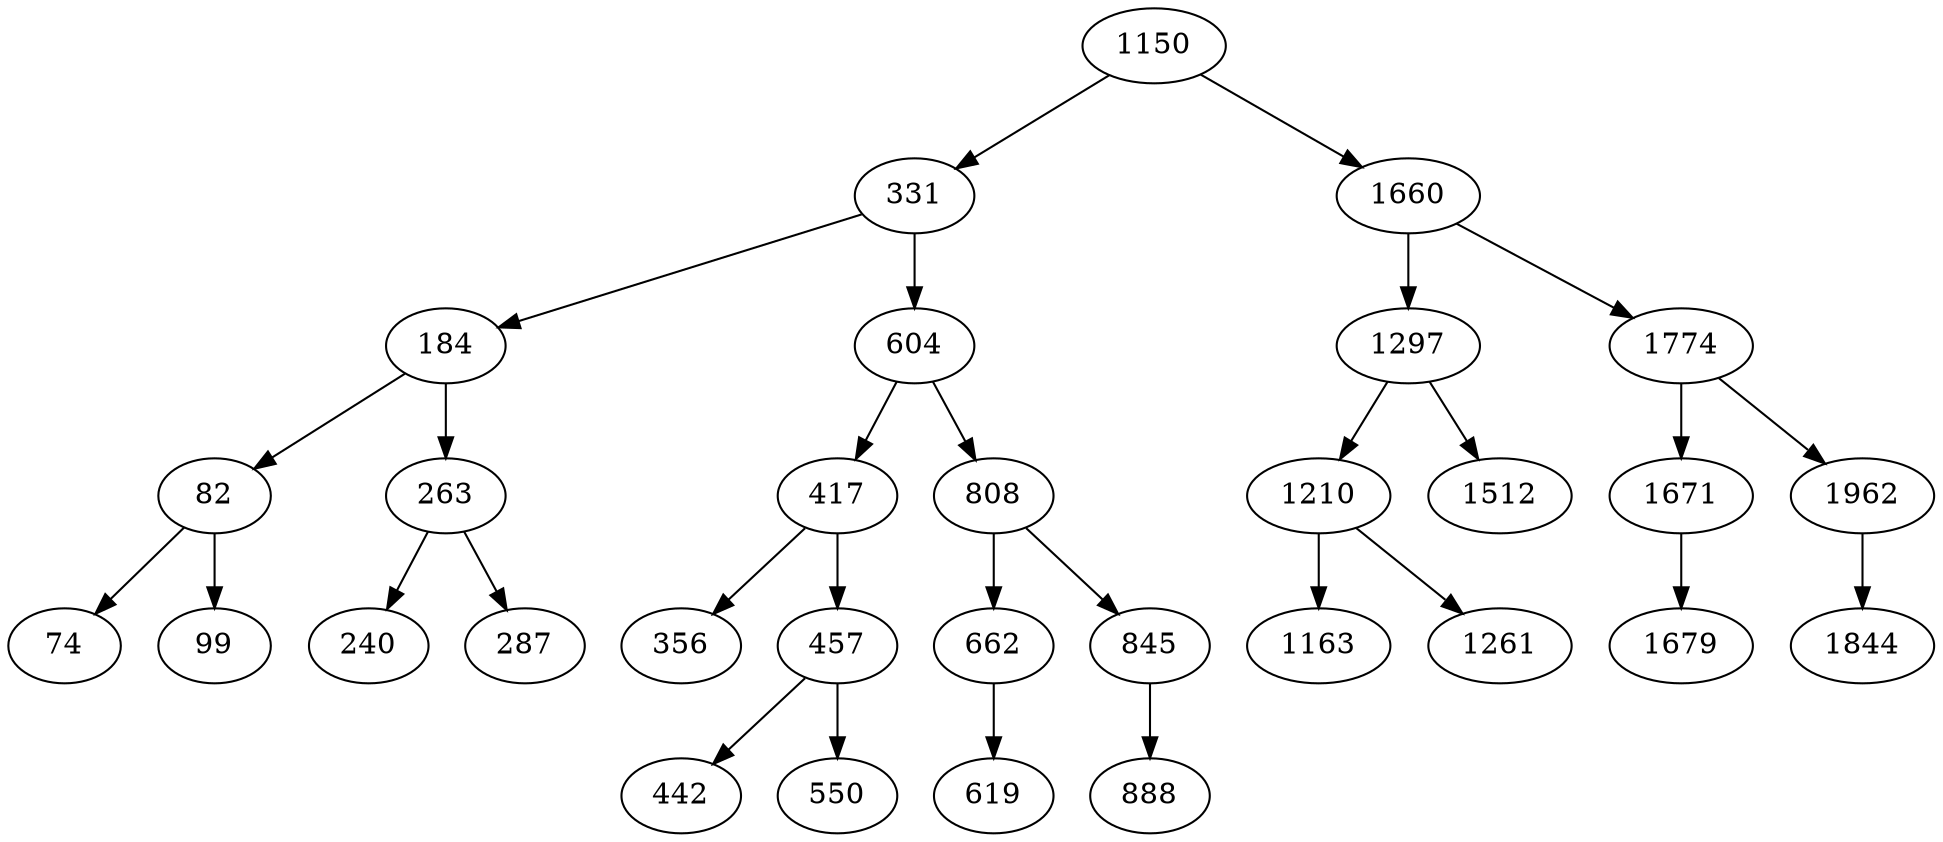 digraph AVLBaum
{
1150 -> 331;
1150 -> 1660;
331 -> 184;
331 -> 604;
184 -> 82;
184 -> 263;
82 -> 74;
82 -> 99;
263 -> 240;
263 -> 287;
604 -> 417;
604 -> 808;
417 -> 356;
417 -> 457;
457 -> 442;
457 -> 550;
808 -> 662;
808 -> 845;
662 -> 619;
845 -> 888;
1660 -> 1297;
1660 -> 1774;
1297 -> 1210;
1297 -> 1512;
1210 -> 1163;
1210 -> 1261;
1774 -> 1671;
1774 -> 1962;
1671 -> 1679;
1962 -> 1844;
}

